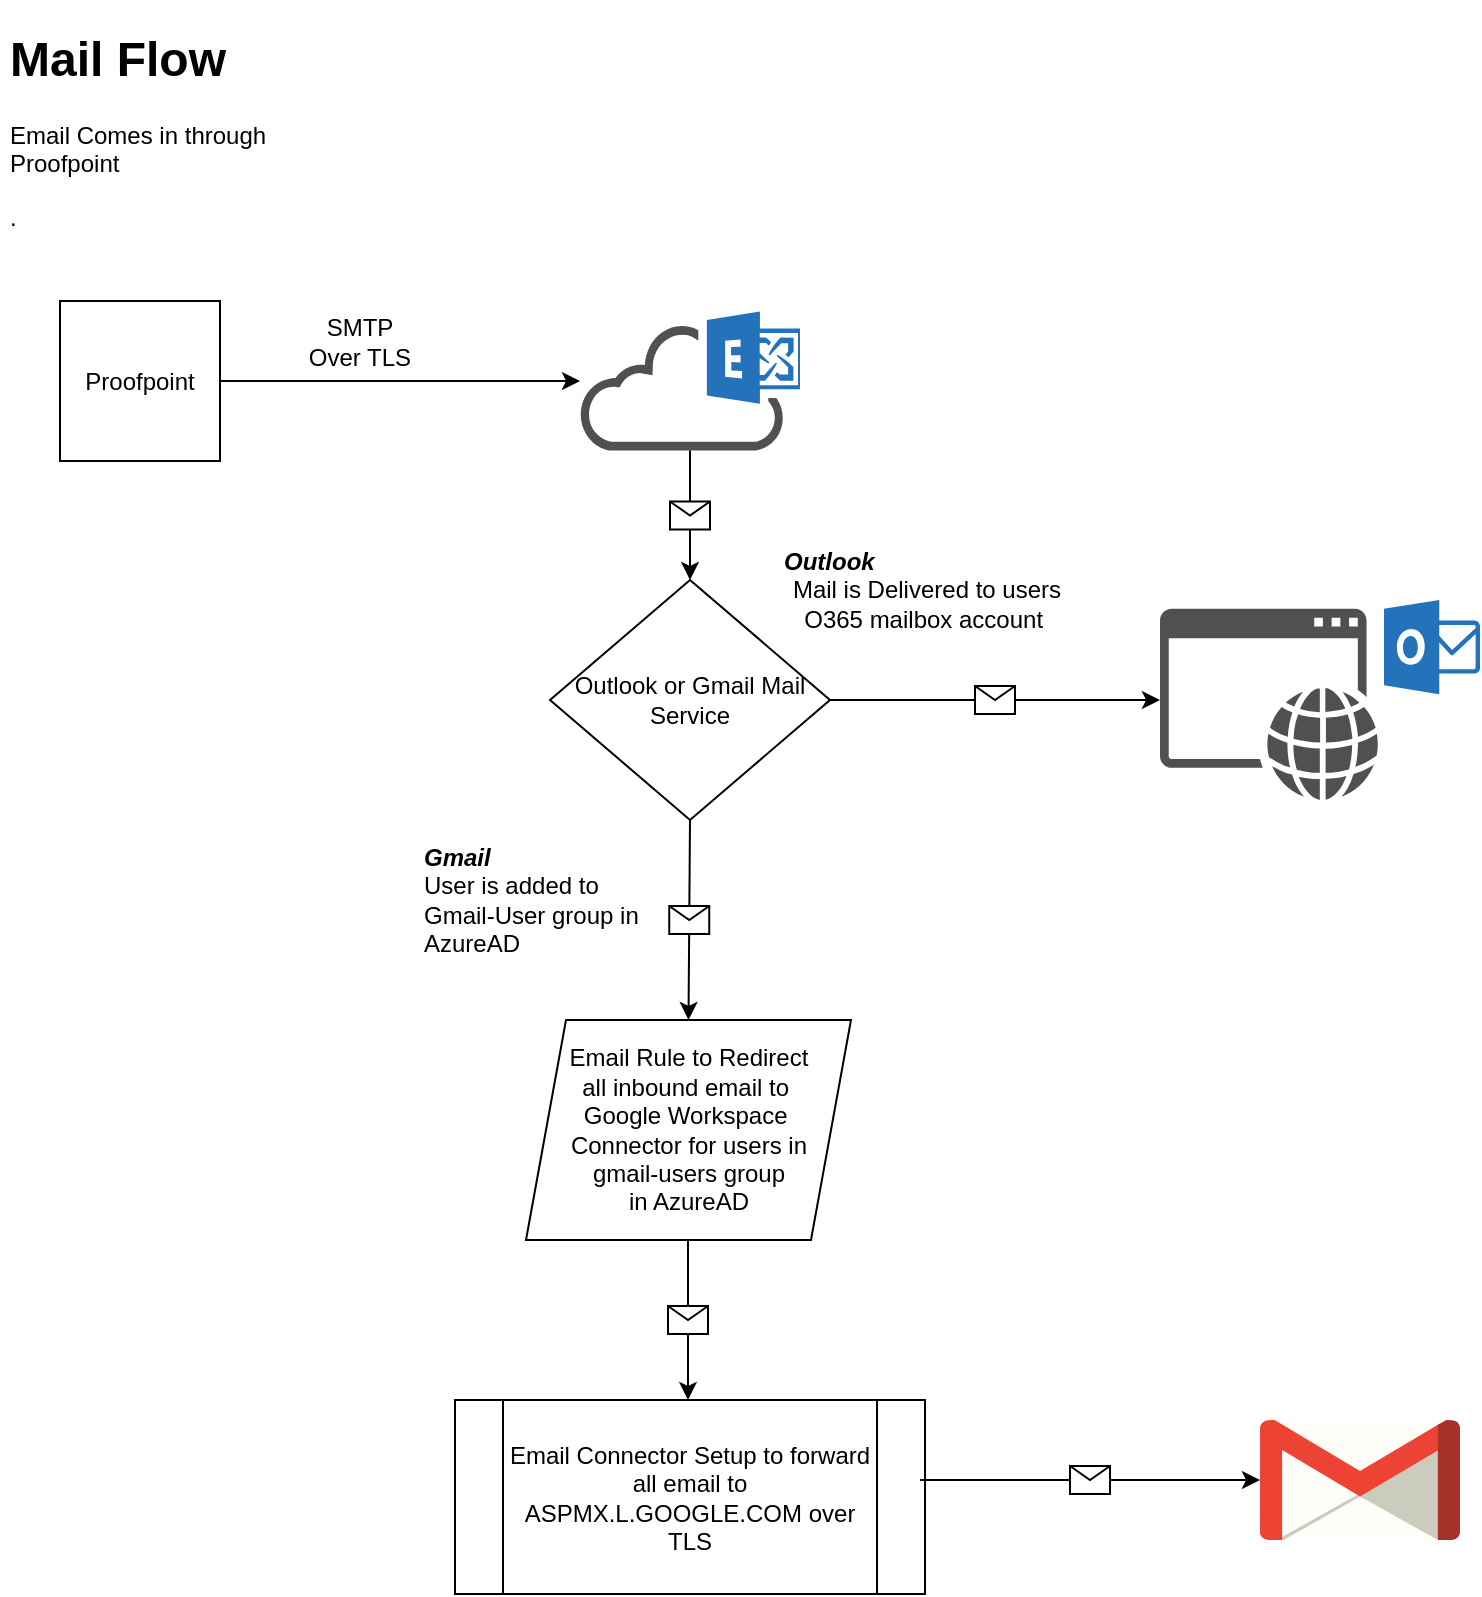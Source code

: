 <mxfile version="20.8.5" type="github">
  <diagram id="agrCli6fGUwcmTfTBDdW" name="Page-1">
    <mxGraphModel dx="1434" dy="788" grid="1" gridSize="10" guides="1" tooltips="1" connect="1" arrows="1" fold="1" page="1" pageScale="1" pageWidth="850" pageHeight="1100" math="0" shadow="0">
      <root>
        <mxCell id="0" />
        <mxCell id="1" parent="0" />
        <mxCell id="0VArVFVRRGKt9daIEMkU-1" value="" style="sketch=0;pointerEvents=1;shadow=0;dashed=0;html=1;strokeColor=none;fillColor=#505050;labelPosition=center;verticalLabelPosition=bottom;outlineConnect=0;verticalAlign=top;align=center;shape=mxgraph.office.clouds.cloud_exchange_online;" vertex="1" parent="1">
          <mxGeometry x="290" y="285.75" width="110" height="69.5" as="geometry" />
        </mxCell>
        <mxCell id="0VArVFVRRGKt9daIEMkU-2" value="Proofpoint" style="whiteSpace=wrap;html=1;aspect=fixed;" vertex="1" parent="1">
          <mxGeometry x="30" y="280.5" width="80" height="80" as="geometry" />
        </mxCell>
        <mxCell id="0VArVFVRRGKt9daIEMkU-5" value="" style="endArrow=classic;html=1;rounded=0;exitX=1;exitY=0.5;exitDx=0;exitDy=0;" edge="1" parent="1" source="0VArVFVRRGKt9daIEMkU-2" target="0VArVFVRRGKt9daIEMkU-1">
          <mxGeometry width="50" height="50" relative="1" as="geometry">
            <mxPoint x="400" y="460" as="sourcePoint" />
            <mxPoint x="450" y="410" as="targetPoint" />
          </mxGeometry>
        </mxCell>
        <mxCell id="0VArVFVRRGKt9daIEMkU-6" value="&lt;h1&gt;Mail Flow&lt;/h1&gt;Email Comes in through Proofpoint&lt;p&gt;.&lt;/p&gt;" style="text;html=1;strokeColor=none;fillColor=none;spacing=5;spacingTop=-20;whiteSpace=wrap;overflow=hidden;rounded=0;" vertex="1" parent="1">
          <mxGeometry y="140" width="150" height="120" as="geometry" />
        </mxCell>
        <mxCell id="0VArVFVRRGKt9daIEMkU-7" value="SMTP Over TLS" style="text;html=1;strokeColor=none;fillColor=none;align=center;verticalAlign=middle;whiteSpace=wrap;rounded=0;" vertex="1" parent="1">
          <mxGeometry x="150" y="286" width="60" height="30" as="geometry" />
        </mxCell>
        <mxCell id="0VArVFVRRGKt9daIEMkU-8" value="Outlook or Gmail Mail Service" style="rhombus;whiteSpace=wrap;html=1;" vertex="1" parent="1">
          <mxGeometry x="275" y="420" width="140" height="120" as="geometry" />
        </mxCell>
        <mxCell id="0VArVFVRRGKt9daIEMkU-12" value="&lt;div style=&quot;&quot;&gt;&lt;span style=&quot;background-color: initial;&quot;&gt;&lt;b&gt;&lt;i&gt;Outlook&amp;nbsp;&lt;/i&gt;&lt;/b&gt;&lt;/span&gt;&lt;/div&gt;&lt;div style=&quot;text-align: center;&quot;&gt;&lt;span style=&quot;background-color: initial;&quot;&gt;Mail is Delivered to users O365 mailbox account&amp;nbsp;&lt;/span&gt;&lt;/div&gt;" style="text;html=1;strokeColor=none;fillColor=none;align=left;verticalAlign=middle;whiteSpace=wrap;rounded=0;" vertex="1" parent="1">
          <mxGeometry x="390" y="400" width="145" height="50" as="geometry" />
        </mxCell>
        <mxCell id="0VArVFVRRGKt9daIEMkU-14" value="Email Rule to Redirect&lt;br&gt;all inbound email to&amp;nbsp;&lt;br&gt;Google Workspace&amp;nbsp;&lt;br&gt;Connector for users in&lt;br&gt;gmail-users group&lt;br&gt;in AzureAD" style="shape=parallelogram;perimeter=parallelogramPerimeter;whiteSpace=wrap;html=1;fixedSize=1;" vertex="1" parent="1">
          <mxGeometry x="263" y="640" width="162.5" height="110" as="geometry" />
        </mxCell>
        <mxCell id="0VArVFVRRGKt9daIEMkU-15" value="&lt;div style=&quot;&quot;&gt;&lt;span style=&quot;background-color: initial;&quot;&gt;&lt;b&gt;&lt;i&gt;Gmail&lt;/i&gt;&lt;/b&gt;&lt;/span&gt;&lt;/div&gt;&lt;div style=&quot;&quot;&gt;&lt;span style=&quot;background-color: initial;&quot;&gt;User is added to Gmail-User group in AzureAD&lt;/span&gt;&lt;/div&gt;" style="text;html=1;strokeColor=none;fillColor=none;align=left;verticalAlign=middle;whiteSpace=wrap;rounded=0;" vertex="1" parent="1">
          <mxGeometry x="210" y="540" width="110" height="80" as="geometry" />
        </mxCell>
        <mxCell id="0VArVFVRRGKt9daIEMkU-16" value="" style="sketch=0;pointerEvents=1;shadow=0;dashed=0;html=1;strokeColor=none;fillColor=#505050;labelPosition=center;verticalLabelPosition=bottom;verticalAlign=top;outlineConnect=0;align=center;shape=mxgraph.office.services.outlook_web_app;" vertex="1" parent="1">
          <mxGeometry x="580" y="430" width="160" height="100" as="geometry" />
        </mxCell>
        <mxCell id="0VArVFVRRGKt9daIEMkU-17" value="" style="endArrow=classic;html=1;rounded=0;exitX=1;exitY=0.5;exitDx=0;exitDy=0;" edge="1" parent="1" source="0VArVFVRRGKt9daIEMkU-8" target="0VArVFVRRGKt9daIEMkU-16">
          <mxGeometry relative="1" as="geometry">
            <mxPoint x="432.5" y="480" as="sourcePoint" />
            <mxPoint x="532.5" y="480" as="targetPoint" />
          </mxGeometry>
        </mxCell>
        <mxCell id="0VArVFVRRGKt9daIEMkU-18" value="" style="shape=message;html=1;outlineConnect=0;" vertex="1" parent="0VArVFVRRGKt9daIEMkU-17">
          <mxGeometry width="20" height="14" relative="1" as="geometry">
            <mxPoint x="-10" y="-7" as="offset" />
          </mxGeometry>
        </mxCell>
        <mxCell id="0VArVFVRRGKt9daIEMkU-21" value="" style="endArrow=classic;html=1;rounded=0;exitX=0.5;exitY=1;exitDx=0;exitDy=0;entryX=0.5;entryY=0;entryDx=0;entryDy=0;" edge="1" parent="1" source="0VArVFVRRGKt9daIEMkU-8" target="0VArVFVRRGKt9daIEMkU-14">
          <mxGeometry relative="1" as="geometry">
            <mxPoint x="370" y="580" as="sourcePoint" />
            <mxPoint x="470" y="580" as="targetPoint" />
          </mxGeometry>
        </mxCell>
        <mxCell id="0VArVFVRRGKt9daIEMkU-22" value="" style="shape=message;html=1;outlineConnect=0;" vertex="1" parent="0VArVFVRRGKt9daIEMkU-21">
          <mxGeometry width="20" height="14" relative="1" as="geometry">
            <mxPoint x="-10" y="-7" as="offset" />
          </mxGeometry>
        </mxCell>
        <mxCell id="0VArVFVRRGKt9daIEMkU-25" value="" style="endArrow=classic;html=1;rounded=0;" edge="1" parent="1" source="0VArVFVRRGKt9daIEMkU-1" target="0VArVFVRRGKt9daIEMkU-8">
          <mxGeometry relative="1" as="geometry">
            <mxPoint x="240.75" y="350" as="sourcePoint" />
            <mxPoint x="240" y="450" as="targetPoint" />
          </mxGeometry>
        </mxCell>
        <mxCell id="0VArVFVRRGKt9daIEMkU-26" value="" style="shape=message;html=1;outlineConnect=0;" vertex="1" parent="0VArVFVRRGKt9daIEMkU-25">
          <mxGeometry width="20" height="14" relative="1" as="geometry">
            <mxPoint x="-10" y="-7" as="offset" />
          </mxGeometry>
        </mxCell>
        <mxCell id="0VArVFVRRGKt9daIEMkU-27" value="" style="dashed=0;outlineConnect=0;html=1;align=center;labelPosition=center;verticalLabelPosition=bottom;verticalAlign=top;shape=mxgraph.weblogos.gmail" vertex="1" parent="1">
          <mxGeometry x="630" y="840" width="100" height="60" as="geometry" />
        </mxCell>
        <mxCell id="0VArVFVRRGKt9daIEMkU-28" value="Email Connector Setup to&amp;nbsp;forward all email to ASPMX.L.GOOGLE.COM over TLS" style="shape=process;whiteSpace=wrap;html=1;backgroundOutline=1;" vertex="1" parent="1">
          <mxGeometry x="227.5" y="830" width="235" height="97" as="geometry" />
        </mxCell>
        <mxCell id="0VArVFVRRGKt9daIEMkU-29" value="" style="endArrow=classic;html=1;rounded=0;" edge="1" parent="1">
          <mxGeometry relative="1" as="geometry">
            <mxPoint x="344" y="750" as="sourcePoint" />
            <mxPoint x="344" y="830" as="targetPoint" />
          </mxGeometry>
        </mxCell>
        <mxCell id="0VArVFVRRGKt9daIEMkU-30" value="" style="shape=message;html=1;outlineConnect=0;" vertex="1" parent="0VArVFVRRGKt9daIEMkU-29">
          <mxGeometry width="20" height="14" relative="1" as="geometry">
            <mxPoint x="-10" y="-7" as="offset" />
          </mxGeometry>
        </mxCell>
        <mxCell id="0VArVFVRRGKt9daIEMkU-31" value="" style="endArrow=classic;html=1;rounded=0;" edge="1" parent="1" target="0VArVFVRRGKt9daIEMkU-27">
          <mxGeometry relative="1" as="geometry">
            <mxPoint x="460" y="870" as="sourcePoint" />
            <mxPoint x="620" y="870" as="targetPoint" />
          </mxGeometry>
        </mxCell>
        <mxCell id="0VArVFVRRGKt9daIEMkU-32" value="" style="shape=message;html=1;outlineConnect=0;" vertex="1" parent="0VArVFVRRGKt9daIEMkU-31">
          <mxGeometry width="20" height="14" relative="1" as="geometry">
            <mxPoint x="-10" y="-7" as="offset" />
          </mxGeometry>
        </mxCell>
      </root>
    </mxGraphModel>
  </diagram>
</mxfile>
